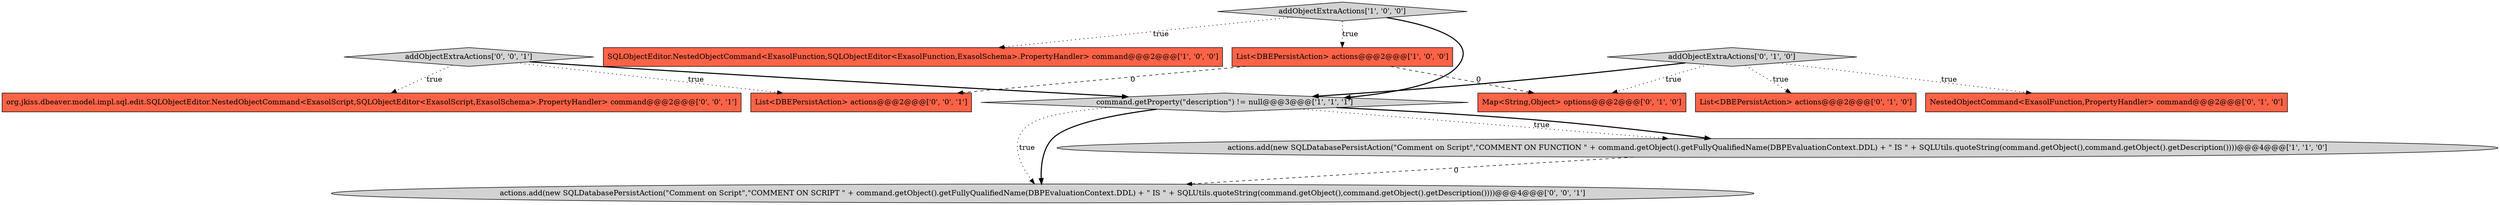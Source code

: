 digraph {
0 [style = filled, label = "addObjectExtraActions['1', '0', '0']", fillcolor = lightgray, shape = diamond image = "AAA0AAABBB1BBB"];
12 [style = filled, label = "addObjectExtraActions['0', '0', '1']", fillcolor = lightgray, shape = diamond image = "AAA0AAABBB3BBB"];
8 [style = filled, label = "addObjectExtraActions['0', '1', '0']", fillcolor = lightgray, shape = diamond image = "AAA0AAABBB2BBB"];
10 [style = filled, label = "actions.add(new SQLDatabasePersistAction(\"Comment on Script\",\"COMMENT ON SCRIPT \" + command.getObject().getFullyQualifiedName(DBPEvaluationContext.DDL) + \" IS \" + SQLUtils.quoteString(command.getObject(),command.getObject().getDescription())))@@@4@@@['0', '0', '1']", fillcolor = lightgray, shape = ellipse image = "AAA0AAABBB3BBB"];
7 [style = filled, label = "Map<String,Object> options@@@2@@@['0', '1', '0']", fillcolor = tomato, shape = box image = "AAA1AAABBB2BBB"];
2 [style = filled, label = "command.getProperty(\"description\") != null@@@3@@@['1', '1', '1']", fillcolor = lightgray, shape = diamond image = "AAA0AAABBB1BBB"];
5 [style = filled, label = "List<DBEPersistAction> actions@@@2@@@['0', '1', '0']", fillcolor = tomato, shape = box image = "AAA0AAABBB2BBB"];
3 [style = filled, label = "SQLObjectEditor.NestedObjectCommand<ExasolFunction,SQLObjectEditor<ExasolFunction,ExasolSchema>.PropertyHandler> command@@@2@@@['1', '0', '0']", fillcolor = tomato, shape = box image = "AAA0AAABBB1BBB"];
4 [style = filled, label = "List<DBEPersistAction> actions@@@2@@@['1', '0', '0']", fillcolor = tomato, shape = box image = "AAA1AAABBB1BBB"];
6 [style = filled, label = "NestedObjectCommand<ExasolFunction,PropertyHandler> command@@@2@@@['0', '1', '0']", fillcolor = tomato, shape = box image = "AAA0AAABBB2BBB"];
11 [style = filled, label = "List<DBEPersistAction> actions@@@2@@@['0', '0', '1']", fillcolor = tomato, shape = box image = "AAA0AAABBB3BBB"];
9 [style = filled, label = "org.jkiss.dbeaver.model.impl.sql.edit.SQLObjectEditor.NestedObjectCommand<ExasolScript,SQLObjectEditor<ExasolScript,ExasolSchema>.PropertyHandler> command@@@2@@@['0', '0', '1']", fillcolor = tomato, shape = box image = "AAA0AAABBB3BBB"];
1 [style = filled, label = "actions.add(new SQLDatabasePersistAction(\"Comment on Script\",\"COMMENT ON FUNCTION \" + command.getObject().getFullyQualifiedName(DBPEvaluationContext.DDL) + \" IS \" + SQLUtils.quoteString(command.getObject(),command.getObject().getDescription())))@@@4@@@['1', '1', '0']", fillcolor = lightgray, shape = ellipse image = "AAA0AAABBB1BBB"];
2->10 [style = dotted, label="true"];
8->7 [style = dotted, label="true"];
12->2 [style = bold, label=""];
0->3 [style = dotted, label="true"];
0->2 [style = bold, label=""];
1->10 [style = dashed, label="0"];
8->6 [style = dotted, label="true"];
4->11 [style = dashed, label="0"];
8->2 [style = bold, label=""];
8->5 [style = dotted, label="true"];
2->10 [style = bold, label=""];
2->1 [style = dotted, label="true"];
4->7 [style = dashed, label="0"];
2->1 [style = bold, label=""];
0->4 [style = dotted, label="true"];
12->9 [style = dotted, label="true"];
12->11 [style = dotted, label="true"];
}
